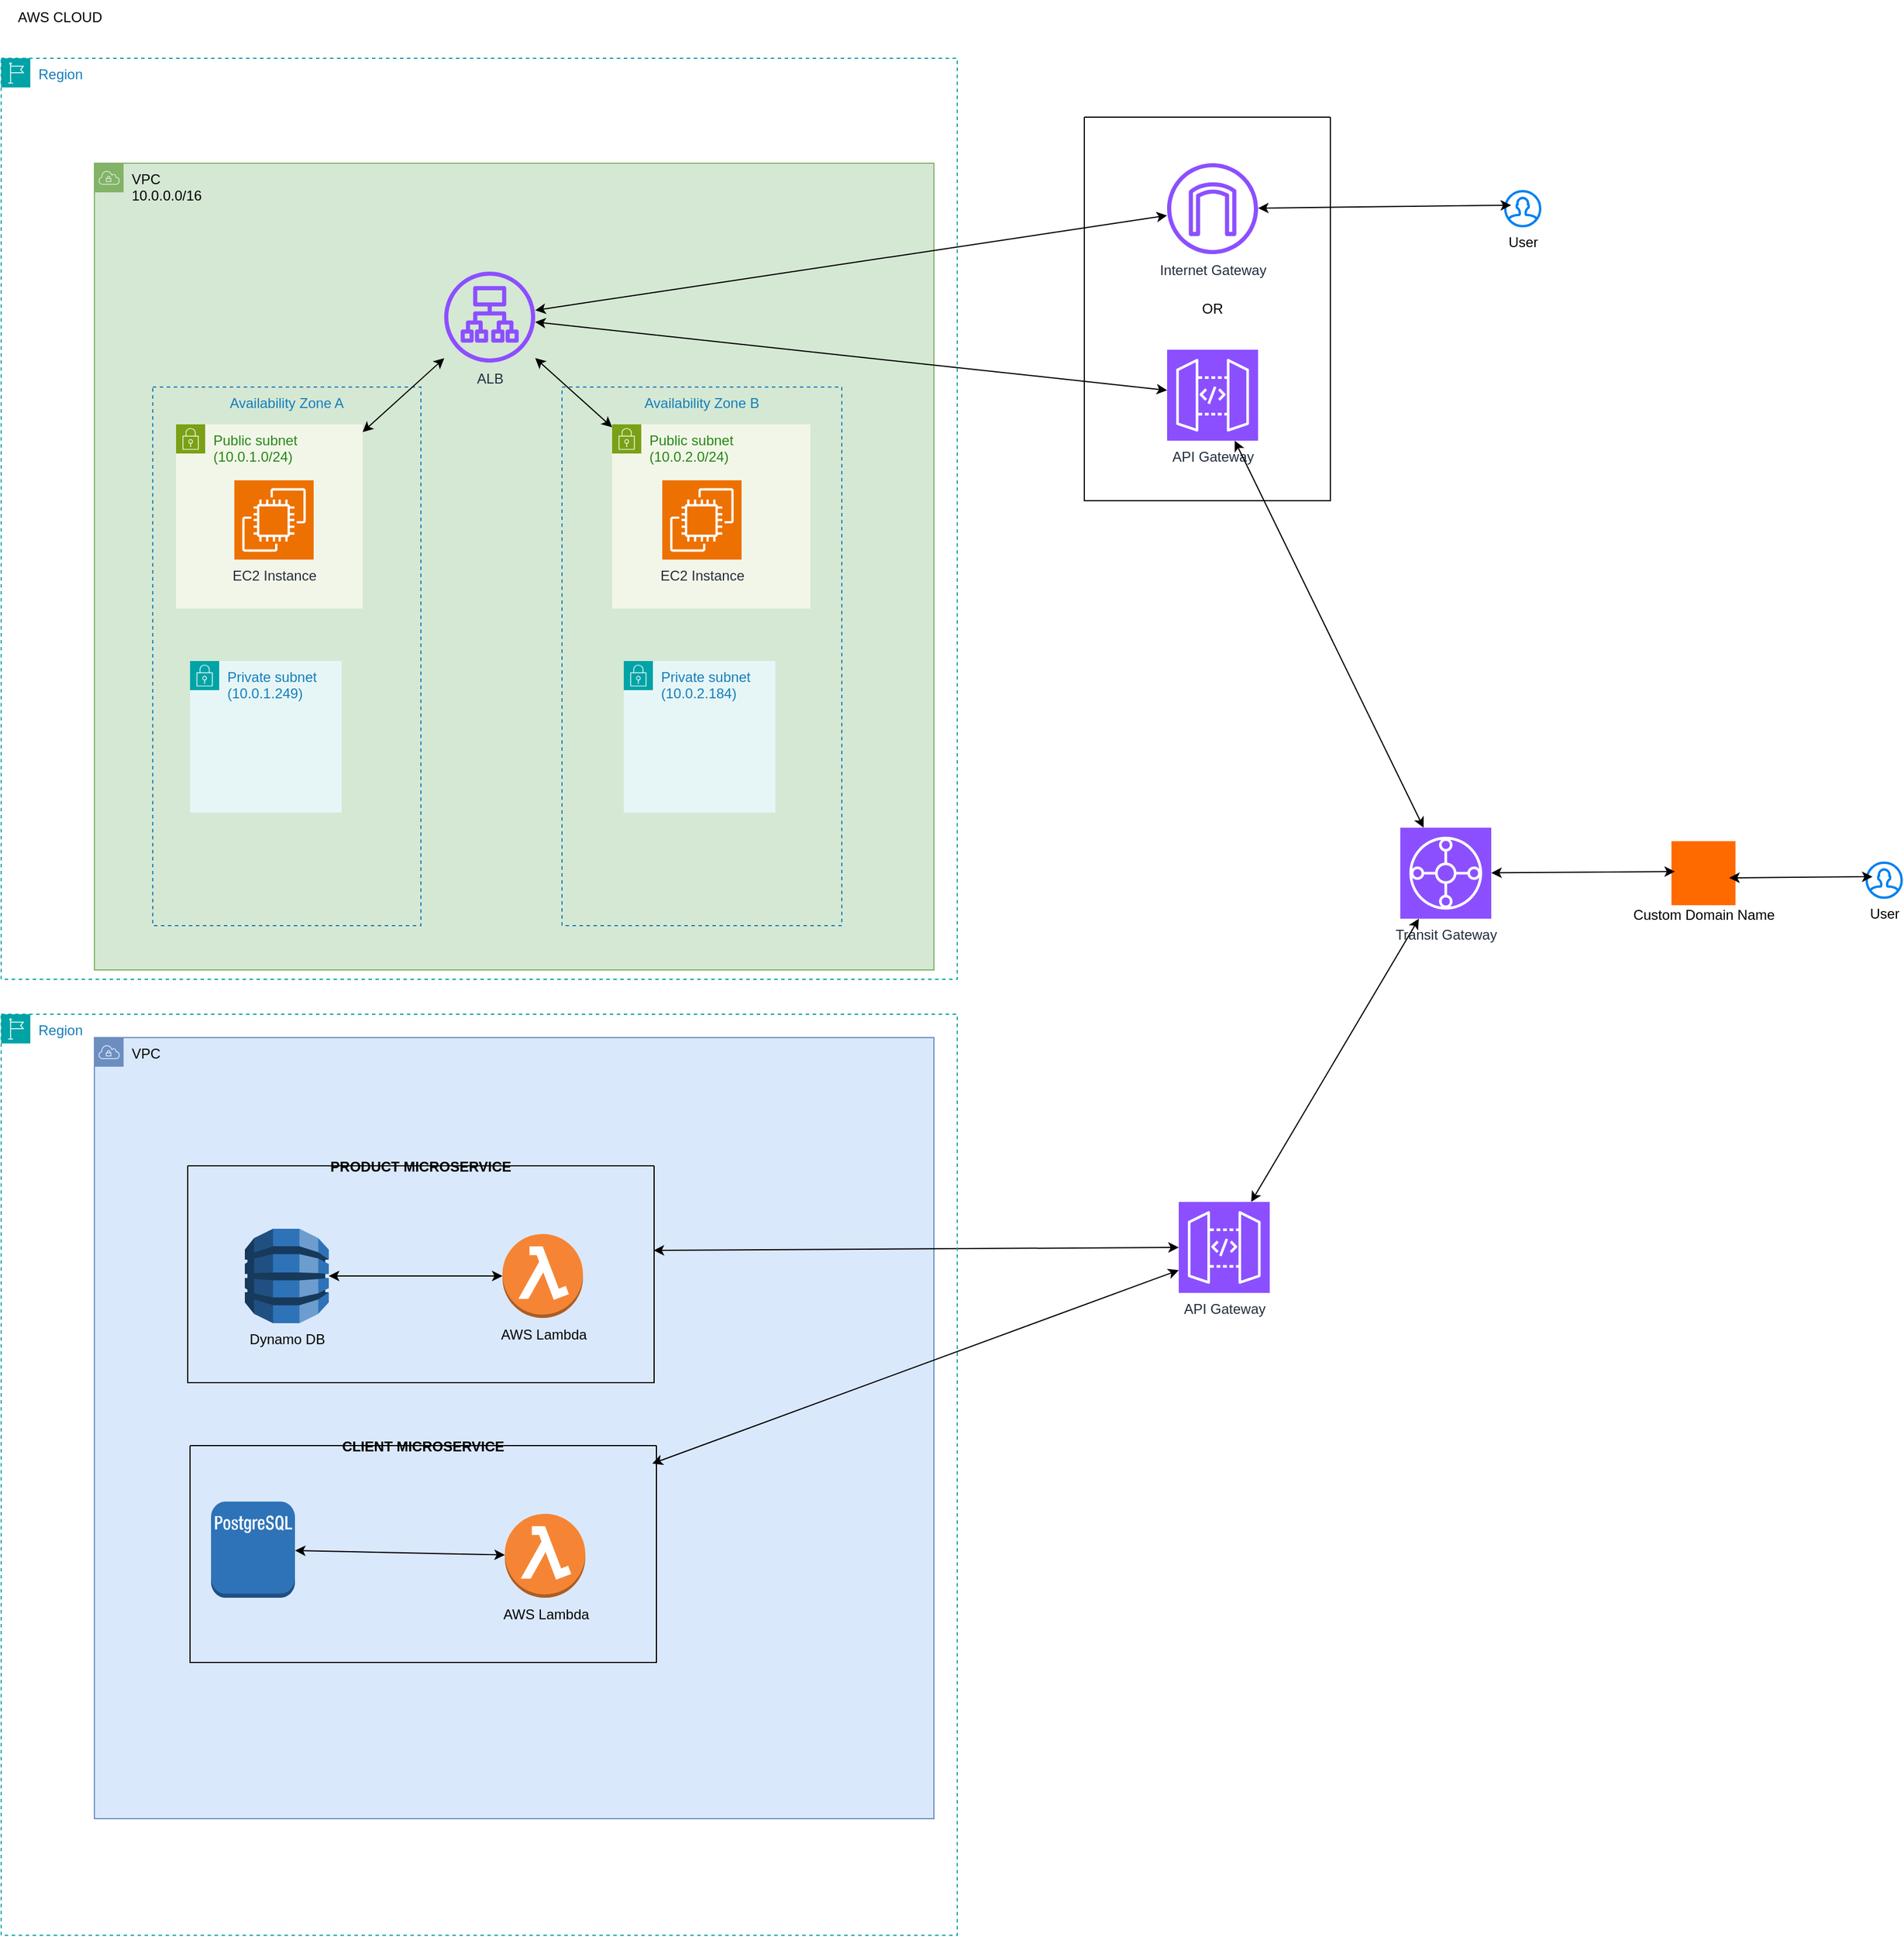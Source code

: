 <mxfile version="26.0.6">
  <diagram name="Page-1" id="mbNjazvtYqIPkuU_O06Q">
    <mxGraphModel dx="1706" dy="846" grid="1" gridSize="10" guides="1" tooltips="1" connect="1" arrows="1" fold="1" page="1" pageScale="1" pageWidth="827" pageHeight="1169" math="0" shadow="0">
      <root>
        <mxCell id="0" />
        <mxCell id="1" parent="0" />
        <mxCell id="cIPQt_YIDwhb82reh5Z3-31" value="VPC" style="sketch=0;outlineConnect=0;html=1;whiteSpace=wrap;fontSize=12;fontStyle=0;shape=mxgraph.aws4.group;grIcon=mxgraph.aws4.group_vpc;strokeColor=#6c8ebf;fillColor=#dae8fc;verticalAlign=top;align=left;spacingLeft=30;dashed=0;" parent="1" vertex="1">
          <mxGeometry x="90" y="1090" width="720" height="670" as="geometry" />
        </mxCell>
        <mxCell id="cIPQt_YIDwhb82reh5Z3-12" value="Region" style="points=[[0,0],[0.25,0],[0.5,0],[0.75,0],[1,0],[1,0.25],[1,0.5],[1,0.75],[1,1],[0.75,1],[0.5,1],[0.25,1],[0,1],[0,0.75],[0,0.5],[0,0.25]];outlineConnect=0;gradientColor=none;html=1;whiteSpace=wrap;fontSize=12;fontStyle=0;container=1;pointerEvents=0;collapsible=0;recursiveResize=0;shape=mxgraph.aws4.group;grIcon=mxgraph.aws4.group_region;strokeColor=#00A4A6;fillColor=none;verticalAlign=top;align=left;spacingLeft=30;fontColor=#147EBA;dashed=1;" parent="1" vertex="1">
          <mxGeometry x="10" y="250" width="820" height="790" as="geometry" />
        </mxCell>
        <mxCell id="cIPQt_YIDwhb82reh5Z3-10" value="VPC&lt;div&gt;10.0.0.0/16&lt;/div&gt;" style="sketch=0;outlineConnect=0;html=1;whiteSpace=wrap;fontSize=12;fontStyle=0;shape=mxgraph.aws4.group;grIcon=mxgraph.aws4.group_vpc;verticalAlign=top;align=left;spacingLeft=30;dashed=0;fillColor=#d5e8d4;strokeColor=#82b366;" parent="1" vertex="1">
          <mxGeometry x="90" y="340" width="720" height="692" as="geometry" />
        </mxCell>
        <mxCell id="cIPQt_YIDwhb82reh5Z3-7" value="Availability Zone B" style="fillColor=none;strokeColor=#147EBA;dashed=1;verticalAlign=top;fontStyle=0;fontColor=#147EBA;whiteSpace=wrap;html=1;" parent="1" vertex="1">
          <mxGeometry x="491" y="532" width="240" height="462" as="geometry" />
        </mxCell>
        <mxCell id="cIPQt_YIDwhb82reh5Z3-6" value="Availability Zone A" style="fillColor=none;strokeColor=#147EBA;dashed=1;verticalAlign=top;fontStyle=0;fontColor=#147EBA;whiteSpace=wrap;html=1;" parent="1" vertex="1">
          <mxGeometry x="140" y="532" width="230" height="462" as="geometry" />
        </mxCell>
        <mxCell id="cIPQt_YIDwhb82reh5Z3-8" value="Public subnet&lt;div&gt;(10.0.1.0/24)&lt;/div&gt;" style="points=[[0,0],[0.25,0],[0.5,0],[0.75,0],[1,0],[1,0.25],[1,0.5],[1,0.75],[1,1],[0.75,1],[0.5,1],[0.25,1],[0,1],[0,0.75],[0,0.5],[0,0.25]];outlineConnect=0;gradientColor=none;html=1;whiteSpace=wrap;fontSize=12;fontStyle=0;container=1;pointerEvents=0;collapsible=0;recursiveResize=0;shape=mxgraph.aws4.group;grIcon=mxgraph.aws4.group_security_group;grStroke=0;strokeColor=#7AA116;fillColor=#F2F6E8;verticalAlign=top;align=left;spacingLeft=30;fontColor=#248814;dashed=0;" parent="1" vertex="1">
          <mxGeometry x="160" y="564" width="160" height="158" as="geometry" />
        </mxCell>
        <mxCell id="cIPQt_YIDwhb82reh5Z3-9" value="Public subnet&lt;div&gt;(10.0.2.0/24)&lt;br&gt;&lt;/div&gt;" style="points=[[0,0],[0.25,0],[0.5,0],[0.75,0],[1,0],[1,0.25],[1,0.5],[1,0.75],[1,1],[0.75,1],[0.5,1],[0.25,1],[0,1],[0,0.75],[0,0.5],[0,0.25]];outlineConnect=0;gradientColor=none;html=1;whiteSpace=wrap;fontSize=12;fontStyle=0;container=1;pointerEvents=0;collapsible=0;recursiveResize=0;shape=mxgraph.aws4.group;grIcon=mxgraph.aws4.group_security_group;grStroke=0;strokeColor=#7AA116;fillColor=#F2F6E8;verticalAlign=top;align=left;spacingLeft=30;fontColor=#248814;dashed=0;" parent="1" vertex="1">
          <mxGeometry x="534" y="564" width="170" height="158" as="geometry" />
        </mxCell>
        <mxCell id="cIPQt_YIDwhb82reh5Z3-5" value="EC2 Instance" style="sketch=0;points=[[0,0,0],[0.25,0,0],[0.5,0,0],[0.75,0,0],[1,0,0],[0,1,0],[0.25,1,0],[0.5,1,0],[0.75,1,0],[1,1,0],[0,0.25,0],[0,0.5,0],[0,0.75,0],[1,0.25,0],[1,0.5,0],[1,0.75,0]];outlineConnect=0;fontColor=#232F3E;fillColor=#ED7100;strokeColor=#ffffff;dashed=0;verticalLabelPosition=bottom;verticalAlign=top;align=center;html=1;fontSize=12;fontStyle=0;aspect=fixed;shape=mxgraph.aws4.resourceIcon;resIcon=mxgraph.aws4.ec2;" parent="cIPQt_YIDwhb82reh5Z3-9" vertex="1">
          <mxGeometry x="43" y="48" width="68" height="68" as="geometry" />
        </mxCell>
        <mxCell id="cIPQt_YIDwhb82reh5Z3-3" value="EC2 Instance" style="sketch=0;points=[[0,0,0],[0.25,0,0],[0.5,0,0],[0.75,0,0],[1,0,0],[0,1,0],[0.25,1,0],[0.5,1,0],[0.75,1,0],[1,1,0],[0,0.25,0],[0,0.5,0],[0,0.75,0],[1,0.25,0],[1,0.5,0],[1,0.75,0]];outlineConnect=0;fontColor=#232F3E;fillColor=#ED7100;strokeColor=#ffffff;dashed=0;verticalLabelPosition=bottom;verticalAlign=top;align=center;html=1;fontSize=12;fontStyle=0;aspect=fixed;shape=mxgraph.aws4.resourceIcon;resIcon=mxgraph.aws4.ec2;" parent="1" vertex="1">
          <mxGeometry x="210" y="612" width="68" height="68" as="geometry" />
        </mxCell>
        <mxCell id="cIPQt_YIDwhb82reh5Z3-16" value="Private subnet&lt;div&gt;(10.0.1.249)&lt;/div&gt;" style="points=[[0,0],[0.25,0],[0.5,0],[0.75,0],[1,0],[1,0.25],[1,0.5],[1,0.75],[1,1],[0.75,1],[0.5,1],[0.25,1],[0,1],[0,0.75],[0,0.5],[0,0.25]];outlineConnect=0;gradientColor=none;html=1;whiteSpace=wrap;fontSize=12;fontStyle=0;container=1;pointerEvents=0;collapsible=0;recursiveResize=0;shape=mxgraph.aws4.group;grIcon=mxgraph.aws4.group_security_group;grStroke=0;strokeColor=#00A4A6;fillColor=#E6F6F7;verticalAlign=top;align=left;spacingLeft=30;fontColor=#147EBA;dashed=0;" parent="1" vertex="1">
          <mxGeometry x="172" y="767" width="130" height="130" as="geometry" />
        </mxCell>
        <mxCell id="cIPQt_YIDwhb82reh5Z3-17" value="Private subnet&lt;div&gt;(10.0.2.184)&lt;br&gt;&lt;/div&gt;" style="points=[[0,0],[0.25,0],[0.5,0],[0.75,0],[1,0],[1,0.25],[1,0.5],[1,0.75],[1,1],[0.75,1],[0.5,1],[0.25,1],[0,1],[0,0.75],[0,0.5],[0,0.25]];outlineConnect=0;gradientColor=none;html=1;whiteSpace=wrap;fontSize=12;fontStyle=0;container=1;pointerEvents=0;collapsible=0;recursiveResize=0;shape=mxgraph.aws4.group;grIcon=mxgraph.aws4.group_security_group;grStroke=0;strokeColor=#00A4A6;fillColor=#E6F6F7;verticalAlign=top;align=left;spacingLeft=30;fontColor=#147EBA;dashed=0;" parent="1" vertex="1">
          <mxGeometry x="544" y="767" width="130" height="130" as="geometry" />
        </mxCell>
        <mxCell id="cIPQt_YIDwhb82reh5Z3-18" value="ALB" style="sketch=0;outlineConnect=0;fontColor=#232F3E;gradientColor=none;fillColor=#8C4FFF;strokeColor=none;dashed=0;verticalLabelPosition=bottom;verticalAlign=top;align=center;html=1;fontSize=12;fontStyle=0;aspect=fixed;pointerEvents=1;shape=mxgraph.aws4.application_load_balancer;" parent="1" vertex="1">
          <mxGeometry x="390" y="433" width="78" height="78" as="geometry" />
        </mxCell>
        <mxCell id="cIPQt_YIDwhb82reh5Z3-20" value="" style="endArrow=classic;startArrow=classic;html=1;rounded=0;" parent="1" source="cIPQt_YIDwhb82reh5Z3-18" edge="1" target="cIPQt_YIDwhb82reh5Z3-28">
          <mxGeometry width="50" height="50" relative="1" as="geometry">
            <mxPoint x="610" y="772" as="sourcePoint" />
            <mxPoint x="429" y="377.999" as="targetPoint" />
          </mxGeometry>
        </mxCell>
        <mxCell id="cIPQt_YIDwhb82reh5Z3-23" value="" style="endArrow=classic;startArrow=classic;html=1;rounded=0;" parent="1" source="cIPQt_YIDwhb82reh5Z3-18" target="cIPQt_YIDwhb82reh5Z3-8" edge="1">
          <mxGeometry width="50" height="50" relative="1" as="geometry">
            <mxPoint x="370" y="663" as="sourcePoint" />
            <mxPoint x="390" y="645" as="targetPoint" />
          </mxGeometry>
        </mxCell>
        <mxCell id="cIPQt_YIDwhb82reh5Z3-24" value="" style="endArrow=classic;startArrow=classic;html=1;rounded=0;" parent="1" source="cIPQt_YIDwhb82reh5Z3-18" target="cIPQt_YIDwhb82reh5Z3-9" edge="1">
          <mxGeometry width="50" height="50" relative="1" as="geometry">
            <mxPoint x="400" y="628" as="sourcePoint" />
            <mxPoint x="330" y="639" as="targetPoint" />
          </mxGeometry>
        </mxCell>
        <mxCell id="cIPQt_YIDwhb82reh5Z3-26" value="AWS CLOUD" style="text;html=1;align=center;verticalAlign=middle;resizable=0;points=[];autosize=1;strokeColor=none;fillColor=none;" parent="1" vertex="1">
          <mxGeometry x="10" y="200" width="100" height="30" as="geometry" />
        </mxCell>
        <mxCell id="cIPQt_YIDwhb82reh5Z3-28" value="Internet Gateway" style="sketch=0;outlineConnect=0;fontColor=#232F3E;gradientColor=none;fillColor=#8C4FFF;strokeColor=none;dashed=0;verticalLabelPosition=bottom;verticalAlign=top;align=center;html=1;fontSize=12;fontStyle=0;aspect=fixed;pointerEvents=1;shape=mxgraph.aws4.internet_gateway;" parent="1" vertex="1">
          <mxGeometry x="1010" y="340" width="78" height="78" as="geometry" />
        </mxCell>
        <mxCell id="cIPQt_YIDwhb82reh5Z3-29" value="API Gateway" style="sketch=0;points=[[0,0,0],[0.25,0,0],[0.5,0,0],[0.75,0,0],[1,0,0],[0,1,0],[0.25,1,0],[0.5,1,0],[0.75,1,0],[1,1,0],[0,0.25,0],[0,0.5,0],[0,0.75,0],[1,0.25,0],[1,0.5,0],[1,0.75,0]];outlineConnect=0;fontColor=#232F3E;fillColor=#8C4FFF;strokeColor=#ffffff;dashed=0;verticalLabelPosition=bottom;verticalAlign=top;align=center;html=1;fontSize=12;fontStyle=0;aspect=fixed;shape=mxgraph.aws4.resourceIcon;resIcon=mxgraph.aws4.api_gateway;" parent="1" vertex="1">
          <mxGeometry x="1010" y="500" width="78" height="78" as="geometry" />
        </mxCell>
        <mxCell id="cIPQt_YIDwhb82reh5Z3-30" value="" style="endArrow=classic;startArrow=classic;html=1;rounded=0;" parent="1" source="cIPQt_YIDwhb82reh5Z3-18" target="cIPQt_YIDwhb82reh5Z3-29" edge="1">
          <mxGeometry width="50" height="50" relative="1" as="geometry">
            <mxPoint x="610" y="710" as="sourcePoint" />
            <mxPoint x="660" y="660" as="targetPoint" />
          </mxGeometry>
        </mxCell>
        <mxCell id="cIPQt_YIDwhb82reh5Z3-32" value="Transit Gateway" style="sketch=0;points=[[0,0,0],[0.25,0,0],[0.5,0,0],[0.75,0,0],[1,0,0],[0,1,0],[0.25,1,0],[0.5,1,0],[0.75,1,0],[1,1,0],[0,0.25,0],[0,0.5,0],[0,0.75,0],[1,0.25,0],[1,0.5,0],[1,0.75,0]];outlineConnect=0;fontColor=#232F3E;fillColor=#8C4FFF;strokeColor=#ffffff;dashed=0;verticalLabelPosition=bottom;verticalAlign=top;align=center;html=1;fontSize=12;fontStyle=0;aspect=fixed;shape=mxgraph.aws4.resourceIcon;resIcon=mxgraph.aws4.transit_gateway;" parent="1" vertex="1">
          <mxGeometry x="1210" y="910" width="78" height="78" as="geometry" />
        </mxCell>
        <mxCell id="cIPQt_YIDwhb82reh5Z3-39" value="API Gateway" style="sketch=0;points=[[0,0,0],[0.25,0,0],[0.5,0,0],[0.75,0,0],[1,0,0],[0,1,0],[0.25,1,0],[0.5,1,0],[0.75,1,0],[1,1,0],[0,0.25,0],[0,0.5,0],[0,0.75,0],[1,0.25,0],[1,0.5,0],[1,0.75,0]];outlineConnect=0;fontColor=#232F3E;fillColor=#8C4FFF;strokeColor=#ffffff;dashed=0;verticalLabelPosition=bottom;verticalAlign=top;align=center;html=1;fontSize=12;fontStyle=0;aspect=fixed;shape=mxgraph.aws4.resourceIcon;resIcon=mxgraph.aws4.api_gateway;" parent="1" vertex="1">
          <mxGeometry x="1020" y="1231" width="78" height="78" as="geometry" />
        </mxCell>
        <mxCell id="cIPQt_YIDwhb82reh5Z3-40" value="" style="endArrow=classic;startArrow=classic;html=1;rounded=0;entryX=0;entryY=0.5;entryDx=0;entryDy=0;entryPerimeter=0;exitX=0.999;exitY=0.39;exitDx=0;exitDy=0;exitPerimeter=0;" parent="1" source="aa8RXnI2kTRg74SFIdAJ-4" target="cIPQt_YIDwhb82reh5Z3-39" edge="1">
          <mxGeometry width="50" height="50" relative="1" as="geometry">
            <mxPoint x="670" y="1280" as="sourcePoint" />
            <mxPoint x="660" y="1080" as="targetPoint" />
          </mxGeometry>
        </mxCell>
        <mxCell id="cIPQt_YIDwhb82reh5Z3-41" value="" style="endArrow=classic;startArrow=classic;html=1;rounded=0;" parent="1" source="cIPQt_YIDwhb82reh5Z3-32" target="cIPQt_YIDwhb82reh5Z3-29" edge="1">
          <mxGeometry width="50" height="50" relative="1" as="geometry">
            <mxPoint x="610" y="890" as="sourcePoint" />
            <mxPoint x="660" y="840" as="targetPoint" />
          </mxGeometry>
        </mxCell>
        <mxCell id="cIPQt_YIDwhb82reh5Z3-42" value="" style="endArrow=classic;startArrow=classic;html=1;rounded=0;" parent="1" source="cIPQt_YIDwhb82reh5Z3-39" target="cIPQt_YIDwhb82reh5Z3-32" edge="1">
          <mxGeometry width="50" height="50" relative="1" as="geometry">
            <mxPoint x="1130" y="1010" as="sourcePoint" />
            <mxPoint x="1180" y="960" as="targetPoint" />
          </mxGeometry>
        </mxCell>
        <mxCell id="cIPQt_YIDwhb82reh5Z3-43" value="" style="points=[];aspect=fixed;html=1;align=center;shadow=0;dashed=0;fillColor=#FF6A00;strokeColor=none;shape=mxgraph.alibaba_cloud.domain;" parent="1" vertex="1">
          <mxGeometry x="1442.55" y="921.55" width="54.9" height="54.9" as="geometry" />
        </mxCell>
        <mxCell id="cIPQt_YIDwhb82reh5Z3-46" value="Custom Domain Name" style="text;html=1;align=center;verticalAlign=middle;resizable=0;points=[];autosize=1;strokeColor=none;fillColor=none;" parent="1" vertex="1">
          <mxGeometry x="1400" y="970" width="140" height="30" as="geometry" />
        </mxCell>
        <mxCell id="cIPQt_YIDwhb82reh5Z3-47" value="" style="endArrow=classic;startArrow=classic;html=1;rounded=0;entryX=0.055;entryY=0.474;entryDx=0;entryDy=0;entryPerimeter=0;" parent="1" source="cIPQt_YIDwhb82reh5Z3-32" target="cIPQt_YIDwhb82reh5Z3-43" edge="1">
          <mxGeometry width="50" height="50" relative="1" as="geometry">
            <mxPoint x="1130" y="1130" as="sourcePoint" />
            <mxPoint x="1180" y="1080" as="targetPoint" />
          </mxGeometry>
        </mxCell>
        <mxCell id="cIPQt_YIDwhb82reh5Z3-48" value="User" style="html=1;verticalLabelPosition=bottom;align=center;labelBackgroundColor=#ffffff;verticalAlign=top;strokeWidth=2;strokeColor=#0080F0;shadow=0;dashed=0;shape=mxgraph.ios7.icons.user;" parent="1" vertex="1">
          <mxGeometry x="1610" y="940" width="30" height="30" as="geometry" />
        </mxCell>
        <mxCell id="cIPQt_YIDwhb82reh5Z3-49" value="" style="endArrow=classic;startArrow=classic;html=1;rounded=0;entryX=0.167;entryY=0.4;entryDx=0;entryDy=0;entryPerimeter=0;exitX=0.901;exitY=0.573;exitDx=0;exitDy=0;exitPerimeter=0;" parent="1" source="cIPQt_YIDwhb82reh5Z3-43" target="cIPQt_YIDwhb82reh5Z3-48" edge="1">
          <mxGeometry width="50" height="50" relative="1" as="geometry">
            <mxPoint x="1130" y="1130" as="sourcePoint" />
            <mxPoint x="1180" y="1080" as="targetPoint" />
          </mxGeometry>
        </mxCell>
        <mxCell id="aa8RXnI2kTRg74SFIdAJ-1" value="OR" style="text;html=1;align=center;verticalAlign=middle;whiteSpace=wrap;rounded=0;" vertex="1" parent="1">
          <mxGeometry x="1019" y="450" width="60" height="30" as="geometry" />
        </mxCell>
        <mxCell id="aa8RXnI2kTRg74SFIdAJ-4" value="PRODUCT MICROSERVICE" style="swimlane;startSize=0;" vertex="1" parent="1">
          <mxGeometry x="170" y="1200" width="400" height="186" as="geometry" />
        </mxCell>
        <mxCell id="aa8RXnI2kTRg74SFIdAJ-2" value="AWS Lambda" style="outlineConnect=0;dashed=0;verticalLabelPosition=bottom;verticalAlign=top;align=center;html=1;shape=mxgraph.aws3.lambda_function;fillColor=#F58534;gradientColor=none;" vertex="1" parent="aa8RXnI2kTRg74SFIdAJ-4">
          <mxGeometry x="270" y="58.5" width="69" height="72" as="geometry" />
        </mxCell>
        <mxCell id="aa8RXnI2kTRg74SFIdAJ-5" value="Dynamo DB" style="outlineConnect=0;dashed=0;verticalLabelPosition=bottom;verticalAlign=top;align=center;html=1;shape=mxgraph.aws3.dynamo_db;fillColor=#2E73B8;gradientColor=none;" vertex="1" parent="aa8RXnI2kTRg74SFIdAJ-4">
          <mxGeometry x="49" y="54" width="72" height="81" as="geometry" />
        </mxCell>
        <mxCell id="aa8RXnI2kTRg74SFIdAJ-6" value="" style="endArrow=classic;startArrow=classic;html=1;rounded=0;" edge="1" parent="aa8RXnI2kTRg74SFIdAJ-4" source="aa8RXnI2kTRg74SFIdAJ-5" target="aa8RXnI2kTRg74SFIdAJ-2">
          <mxGeometry width="50" height="50" relative="1" as="geometry">
            <mxPoint x="690" y="164" as="sourcePoint" />
            <mxPoint x="740" y="114" as="targetPoint" />
          </mxGeometry>
        </mxCell>
        <mxCell id="aa8RXnI2kTRg74SFIdAJ-10" value="CLIENT MICROSERVICE" style="swimlane;startSize=0;" vertex="1" parent="1">
          <mxGeometry x="172" y="1440" width="400" height="186" as="geometry" />
        </mxCell>
        <mxCell id="aa8RXnI2kTRg74SFIdAJ-11" value="AWS Lambda" style="outlineConnect=0;dashed=0;verticalLabelPosition=bottom;verticalAlign=top;align=center;html=1;shape=mxgraph.aws3.lambda_function;fillColor=#F58534;gradientColor=none;" vertex="1" parent="aa8RXnI2kTRg74SFIdAJ-10">
          <mxGeometry x="270" y="58.5" width="69" height="72" as="geometry" />
        </mxCell>
        <mxCell id="aa8RXnI2kTRg74SFIdAJ-13" value="" style="endArrow=classic;startArrow=classic;html=1;rounded=0;" edge="1" parent="aa8RXnI2kTRg74SFIdAJ-10" source="aa8RXnI2kTRg74SFIdAJ-16" target="aa8RXnI2kTRg74SFIdAJ-11">
          <mxGeometry width="50" height="50" relative="1" as="geometry">
            <mxPoint x="92.016" y="91.172" as="sourcePoint" />
            <mxPoint x="740" y="114" as="targetPoint" />
          </mxGeometry>
        </mxCell>
        <mxCell id="aa8RXnI2kTRg74SFIdAJ-16" value="" style="outlineConnect=0;dashed=0;verticalLabelPosition=bottom;verticalAlign=top;align=center;html=1;shape=mxgraph.aws3.postgre_sql_instance;fillColor=#2E73B8;gradientColor=none;" vertex="1" parent="aa8RXnI2kTRg74SFIdAJ-10">
          <mxGeometry x="18" y="48" width="72" height="82.5" as="geometry" />
        </mxCell>
        <mxCell id="aa8RXnI2kTRg74SFIdAJ-17" value="" style="endArrow=classic;startArrow=classic;html=1;rounded=0;entryX=0;entryY=0.75;entryDx=0;entryDy=0;entryPerimeter=0;exitX=0.991;exitY=0.083;exitDx=0;exitDy=0;exitPerimeter=0;" edge="1" parent="1" source="aa8RXnI2kTRg74SFIdAJ-10" target="cIPQt_YIDwhb82reh5Z3-39">
          <mxGeometry width="50" height="50" relative="1" as="geometry">
            <mxPoint x="580" y="1283" as="sourcePoint" />
            <mxPoint x="1030" y="1280" as="targetPoint" />
          </mxGeometry>
        </mxCell>
        <mxCell id="aa8RXnI2kTRg74SFIdAJ-18" value="Region" style="points=[[0,0],[0.25,0],[0.5,0],[0.75,0],[1,0],[1,0.25],[1,0.5],[1,0.75],[1,1],[0.75,1],[0.5,1],[0.25,1],[0,1],[0,0.75],[0,0.5],[0,0.25]];outlineConnect=0;gradientColor=none;html=1;whiteSpace=wrap;fontSize=12;fontStyle=0;container=1;pointerEvents=0;collapsible=0;recursiveResize=0;shape=mxgraph.aws4.group;grIcon=mxgraph.aws4.group_region;strokeColor=#00A4A6;fillColor=none;verticalAlign=top;align=left;spacingLeft=30;fontColor=#147EBA;dashed=1;" vertex="1" parent="1">
          <mxGeometry x="10" y="1070" width="820" height="790" as="geometry" />
        </mxCell>
        <mxCell id="aa8RXnI2kTRg74SFIdAJ-19" value="" style="swimlane;startSize=0;" vertex="1" parent="1">
          <mxGeometry x="939" y="300.5" width="211" height="329" as="geometry" />
        </mxCell>
        <mxCell id="aa8RXnI2kTRg74SFIdAJ-20" value="User" style="html=1;verticalLabelPosition=bottom;align=center;labelBackgroundColor=#ffffff;verticalAlign=top;strokeWidth=2;strokeColor=#0080F0;shadow=0;dashed=0;shape=mxgraph.ios7.icons.user;" vertex="1" parent="1">
          <mxGeometry x="1300" y="364" width="30" height="30" as="geometry" />
        </mxCell>
        <mxCell id="aa8RXnI2kTRg74SFIdAJ-21" value="" style="endArrow=classic;startArrow=classic;html=1;rounded=0;entryX=0.167;entryY=0.4;entryDx=0;entryDy=0;entryPerimeter=0;" edge="1" parent="1" target="aa8RXnI2kTRg74SFIdAJ-20" source="cIPQt_YIDwhb82reh5Z3-28">
          <mxGeometry width="50" height="50" relative="1" as="geometry">
            <mxPoint x="1502" y="963" as="sourcePoint" />
            <mxPoint x="1190" y="1090" as="targetPoint" />
          </mxGeometry>
        </mxCell>
      </root>
    </mxGraphModel>
  </diagram>
</mxfile>
